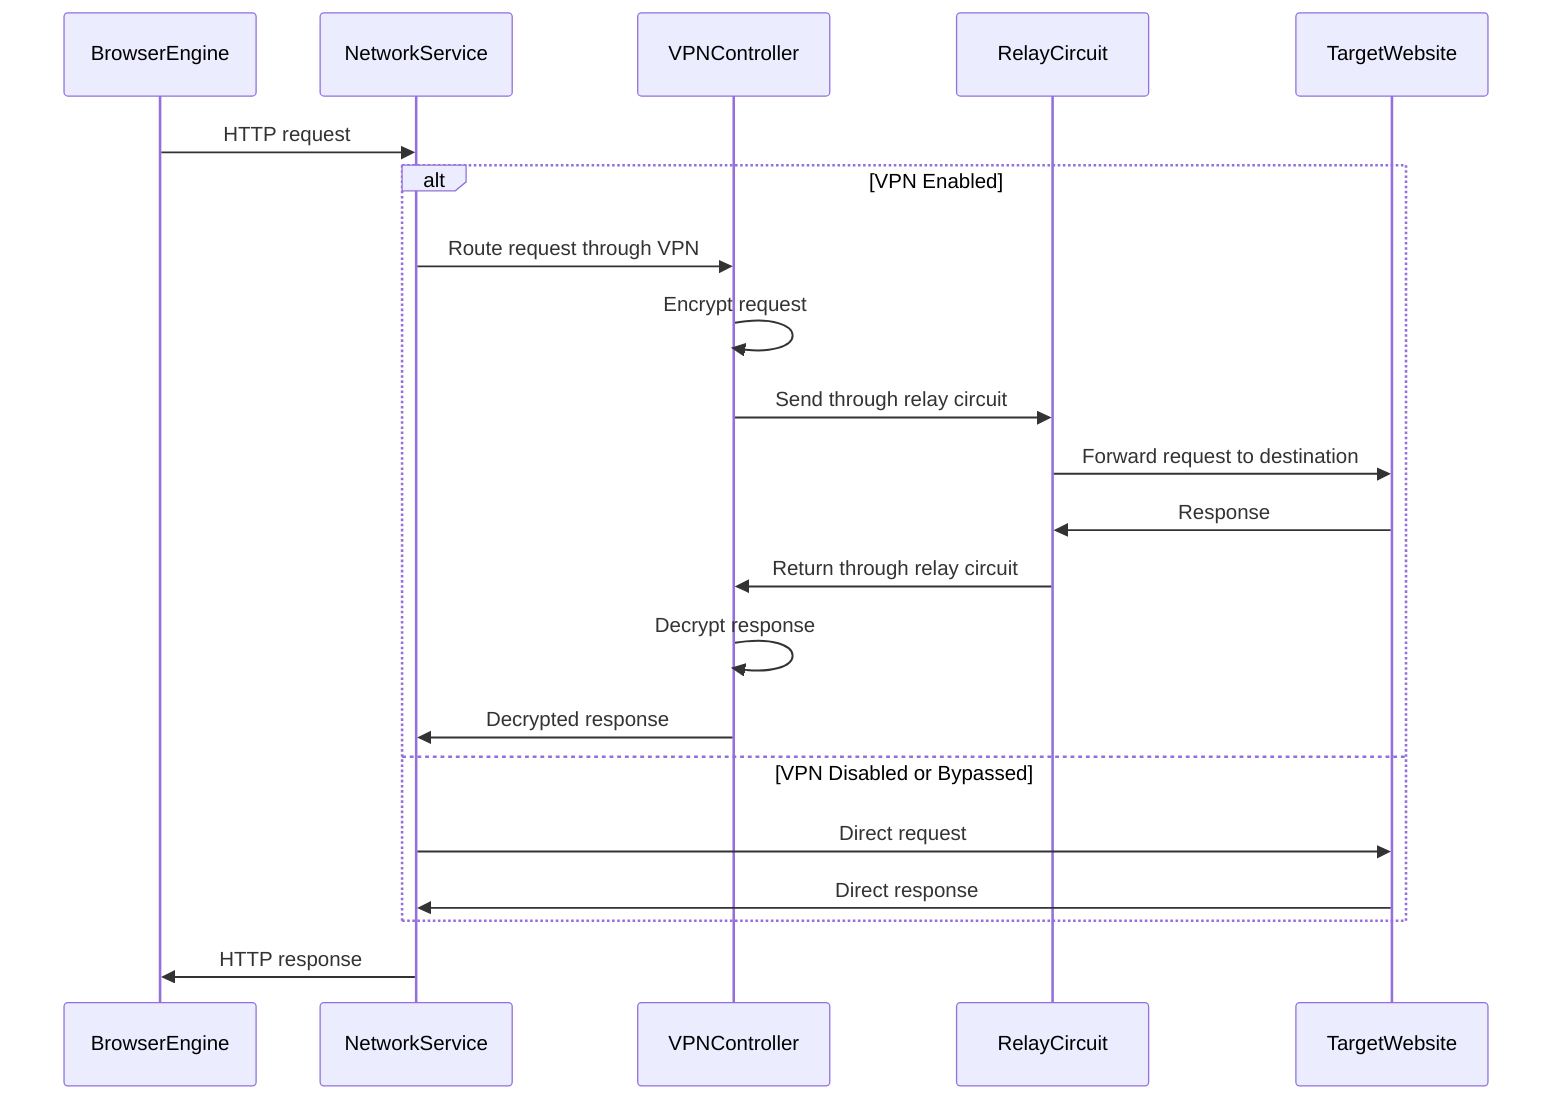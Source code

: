 sequenceDiagram
    participant BrowserEngine
    participant NetworkService
    participant VPNController
    participant RelayCircuit
    participant TargetWebsite
    
    BrowserEngine->>NetworkService: HTTP request
    
    alt VPN Enabled
        NetworkService->>VPNController: Route request through VPN
        VPNController->>VPNController: Encrypt request
        VPNController->>RelayCircuit: Send through relay circuit
        RelayCircuit->>TargetWebsite: Forward request to destination
        TargetWebsite->>RelayCircuit: Response
        RelayCircuit->>VPNController: Return through relay circuit
        VPNController->>VPNController: Decrypt response
        VPNController->>NetworkService: Decrypted response
    else VPN Disabled or Bypassed
        NetworkService->>TargetWebsite: Direct request
        TargetWebsite->>NetworkService: Direct response
    end
    
    NetworkService->>BrowserEngine: HTTP response